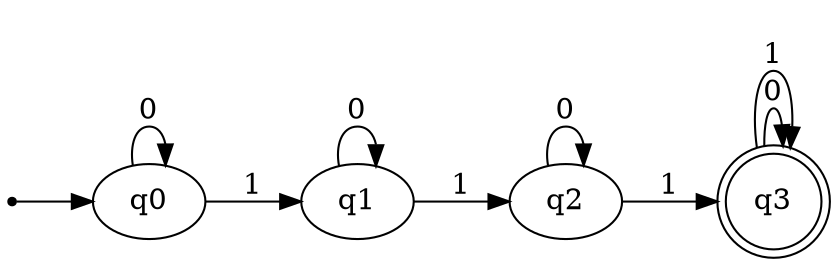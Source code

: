 digraph {
	graph [rankdir=LR]
	ini [shape=point]
	0 [label=q0]
	ini -> 0
	1 [label=q1]
	2 [label=q2]
	3 [label=q3 shape=doublecircle]
	1 -> 1 [label=0]
	2 -> 2 [label=0]
	0 -> 0 [label=0]
	3 -> 3 [label=0]
	3 -> 3 [label=1]
	0 -> 1 [label=1]
	1 -> 2 [label=1]
	2 -> 3 [label=1]
}

